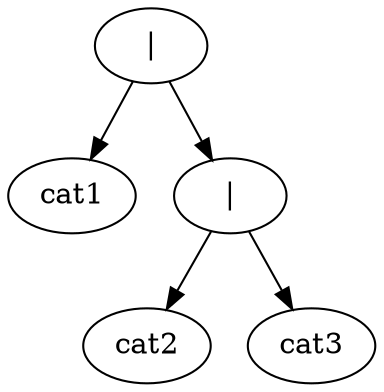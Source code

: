 digraph yep {
n0[label="|"] ;
n0 -> n1 ;
n0 -> n2 ;
n1[label="cat1"] ;
n2[label="|"] ;
n2 -> n21 ;
n2 -> n22 ;
n21[label="cat2"] ;
n22[label="cat3"] ;
}
